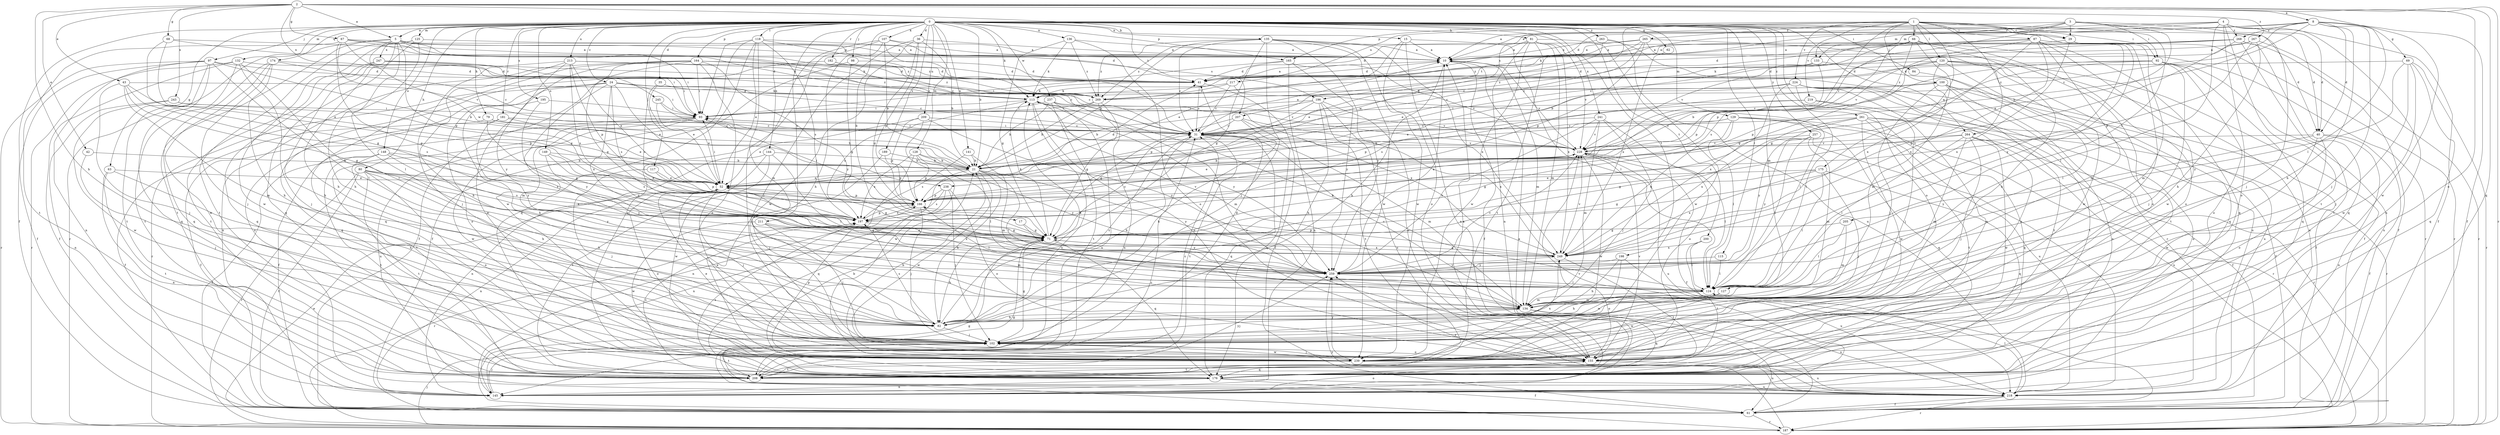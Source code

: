 strict digraph  {
0;
1;
2;
3;
4;
5;
8;
10;
15;
17;
21;
24;
29;
31;
35;
36;
40;
41;
42;
43;
52;
61;
62;
63;
66;
67;
68;
69;
71;
79;
80;
81;
82;
84;
87;
92;
93;
97;
98;
100;
102;
107;
113;
115;
117;
118;
120;
124;
125;
127;
128;
129;
132;
133;
134;
135;
136;
141;
144;
145;
148;
149;
155;
164;
165;
166;
174;
175;
176;
181;
182;
187;
189;
195;
196;
197;
198;
200;
205;
207;
208;
209;
211;
213;
217;
218;
219;
224;
228;
237;
238;
239;
241;
243;
245;
247;
249;
257;
259;
261;
263;
264;
265;
267;
268;
269;
0 -> 5  [label=a];
0 -> 15  [label=b];
0 -> 17  [label=b];
0 -> 21  [label=b];
0 -> 24  [label=c];
0 -> 29  [label=c];
0 -> 35  [label=d];
0 -> 36  [label=d];
0 -> 40  [label=d];
0 -> 61  [label=f];
0 -> 62  [label=g];
0 -> 63  [label=g];
0 -> 79  [label=h];
0 -> 80  [label=h];
0 -> 81  [label=h];
0 -> 84  [label=i];
0 -> 97  [label=j];
0 -> 98  [label=j];
0 -> 107  [label=k];
0 -> 113  [label=k];
0 -> 115  [label=l];
0 -> 117  [label=l];
0 -> 118  [label=l];
0 -> 125  [label=m];
0 -> 127  [label=m];
0 -> 128  [label=m];
0 -> 129  [label=m];
0 -> 132  [label=m];
0 -> 135  [label=n];
0 -> 136  [label=n];
0 -> 141  [label=n];
0 -> 144  [label=n];
0 -> 148  [label=o];
0 -> 149  [label=o];
0 -> 155  [label=o];
0 -> 164  [label=p];
0 -> 165  [label=p];
0 -> 174  [label=q];
0 -> 181  [label=r];
0 -> 182  [label=r];
0 -> 189  [label=s];
0 -> 195  [label=s];
0 -> 198  [label=t];
0 -> 200  [label=t];
0 -> 209  [label=u];
0 -> 211  [label=u];
0 -> 213  [label=u];
0 -> 237  [label=w];
0 -> 241  [label=x];
0 -> 257  [label=y];
0 -> 261  [label=z];
0 -> 263  [label=z];
0 -> 264  [label=z];
1 -> 29  [label=c];
1 -> 66  [label=g];
1 -> 87  [label=i];
1 -> 92  [label=i];
1 -> 100  [label=j];
1 -> 120  [label=l];
1 -> 165  [label=p];
1 -> 166  [label=p];
1 -> 175  [label=q];
1 -> 205  [label=t];
1 -> 217  [label=u];
1 -> 219  [label=v];
1 -> 224  [label=v];
1 -> 238  [label=w];
1 -> 259  [label=y];
1 -> 264  [label=z];
1 -> 265  [label=z];
2 -> 5  [label=a];
2 -> 8  [label=a];
2 -> 42  [label=e];
2 -> 43  [label=e];
2 -> 67  [label=g];
2 -> 68  [label=g];
2 -> 82  [label=h];
2 -> 124  [label=l];
2 -> 155  [label=o];
2 -> 176  [label=q];
2 -> 187  [label=r];
2 -> 207  [label=t];
2 -> 243  [label=x];
2 -> 245  [label=x];
2 -> 267  [label=z];
3 -> 10  [label=a];
3 -> 29  [label=c];
3 -> 40  [label=d];
3 -> 52  [label=e];
3 -> 92  [label=i];
3 -> 102  [label=j];
3 -> 113  [label=k];
3 -> 133  [label=m];
3 -> 228  [label=v];
4 -> 40  [label=d];
4 -> 61  [label=f];
4 -> 124  [label=l];
4 -> 133  [label=m];
4 -> 145  [label=n];
4 -> 155  [label=o];
4 -> 196  [label=s];
4 -> 207  [label=t];
4 -> 208  [label=t];
4 -> 268  [label=z];
5 -> 10  [label=a];
5 -> 31  [label=c];
5 -> 82  [label=h];
5 -> 93  [label=i];
5 -> 124  [label=l];
5 -> 166  [label=p];
5 -> 187  [label=r];
5 -> 196  [label=s];
5 -> 208  [label=t];
5 -> 238  [label=w];
5 -> 247  [label=x];
8 -> 10  [label=a];
8 -> 21  [label=b];
8 -> 31  [label=c];
8 -> 40  [label=d];
8 -> 41  [label=d];
8 -> 61  [label=f];
8 -> 69  [label=g];
8 -> 82  [label=h];
8 -> 102  [label=j];
8 -> 239  [label=w];
8 -> 268  [label=z];
10 -> 41  [label=d];
10 -> 61  [label=f];
10 -> 82  [label=h];
10 -> 134  [label=m];
10 -> 228  [label=v];
15 -> 10  [label=a];
15 -> 52  [label=e];
15 -> 124  [label=l];
15 -> 145  [label=n];
15 -> 239  [label=w];
17 -> 71  [label=g];
17 -> 259  [label=y];
21 -> 52  [label=e];
21 -> 82  [label=h];
21 -> 93  [label=i];
21 -> 124  [label=l];
21 -> 176  [label=q];
21 -> 239  [label=w];
21 -> 259  [label=y];
24 -> 31  [label=c];
24 -> 52  [label=e];
24 -> 93  [label=i];
24 -> 134  [label=m];
24 -> 155  [label=o];
24 -> 176  [label=q];
24 -> 187  [label=r];
24 -> 197  [label=s];
24 -> 228  [label=v];
24 -> 249  [label=x];
24 -> 269  [label=z];
29 -> 10  [label=a];
29 -> 102  [label=j];
29 -> 124  [label=l];
29 -> 134  [label=m];
29 -> 249  [label=x];
31 -> 10  [label=a];
31 -> 82  [label=h];
31 -> 93  [label=i];
31 -> 134  [label=m];
31 -> 176  [label=q];
31 -> 208  [label=t];
31 -> 228  [label=v];
35 -> 52  [label=e];
35 -> 113  [label=k];
35 -> 197  [label=s];
36 -> 10  [label=a];
36 -> 21  [label=b];
36 -> 71  [label=g];
36 -> 102  [label=j];
36 -> 166  [label=p];
36 -> 239  [label=w];
40 -> 61  [label=f];
40 -> 145  [label=n];
40 -> 155  [label=o];
40 -> 228  [label=v];
40 -> 239  [label=w];
40 -> 259  [label=y];
41 -> 10  [label=a];
41 -> 31  [label=c];
41 -> 61  [label=f];
41 -> 113  [label=k];
42 -> 21  [label=b];
42 -> 102  [label=j];
43 -> 71  [label=g];
43 -> 102  [label=j];
43 -> 113  [label=k];
43 -> 134  [label=m];
43 -> 166  [label=p];
43 -> 197  [label=s];
52 -> 41  [label=d];
52 -> 71  [label=g];
52 -> 93  [label=i];
52 -> 102  [label=j];
52 -> 145  [label=n];
52 -> 155  [label=o];
52 -> 166  [label=p];
61 -> 10  [label=a];
61 -> 71  [label=g];
61 -> 187  [label=r];
62 -> 249  [label=x];
63 -> 52  [label=e];
63 -> 82  [label=h];
63 -> 145  [label=n];
63 -> 208  [label=t];
66 -> 10  [label=a];
66 -> 21  [label=b];
66 -> 71  [label=g];
66 -> 82  [label=h];
66 -> 155  [label=o];
66 -> 187  [label=r];
66 -> 197  [label=s];
66 -> 228  [label=v];
66 -> 249  [label=x];
67 -> 10  [label=a];
67 -> 71  [label=g];
67 -> 93  [label=i];
67 -> 113  [label=k];
67 -> 208  [label=t];
67 -> 228  [label=v];
67 -> 269  [label=z];
68 -> 10  [label=a];
68 -> 52  [label=e];
68 -> 71  [label=g];
68 -> 113  [label=k];
69 -> 41  [label=d];
69 -> 102  [label=j];
69 -> 176  [label=q];
69 -> 187  [label=r];
69 -> 239  [label=w];
69 -> 259  [label=y];
71 -> 31  [label=c];
71 -> 82  [label=h];
71 -> 113  [label=k];
71 -> 176  [label=q];
71 -> 249  [label=x];
79 -> 21  [label=b];
79 -> 31  [label=c];
79 -> 61  [label=f];
79 -> 71  [label=g];
80 -> 52  [label=e];
80 -> 61  [label=f];
80 -> 82  [label=h];
80 -> 155  [label=o];
80 -> 187  [label=r];
80 -> 197  [label=s];
80 -> 208  [label=t];
80 -> 259  [label=y];
81 -> 10  [label=a];
81 -> 134  [label=m];
81 -> 145  [label=n];
81 -> 208  [label=t];
81 -> 218  [label=u];
81 -> 228  [label=v];
81 -> 239  [label=w];
81 -> 249  [label=x];
81 -> 269  [label=z];
82 -> 31  [label=c];
82 -> 102  [label=j];
82 -> 113  [label=k];
82 -> 197  [label=s];
84 -> 218  [label=u];
87 -> 10  [label=a];
87 -> 31  [label=c];
87 -> 71  [label=g];
87 -> 134  [label=m];
87 -> 176  [label=q];
87 -> 187  [label=r];
87 -> 228  [label=v];
87 -> 239  [label=w];
87 -> 249  [label=x];
92 -> 21  [label=b];
92 -> 41  [label=d];
92 -> 102  [label=j];
92 -> 155  [label=o];
92 -> 166  [label=p];
92 -> 176  [label=q];
92 -> 218  [label=u];
93 -> 31  [label=c];
93 -> 61  [label=f];
93 -> 208  [label=t];
93 -> 218  [label=u];
93 -> 239  [label=w];
97 -> 21  [label=b];
97 -> 41  [label=d];
97 -> 61  [label=f];
97 -> 124  [label=l];
97 -> 145  [label=n];
97 -> 176  [label=q];
97 -> 187  [label=r];
97 -> 208  [label=t];
98 -> 41  [label=d];
98 -> 61  [label=f];
98 -> 71  [label=g];
100 -> 61  [label=f];
100 -> 102  [label=j];
100 -> 113  [label=k];
100 -> 145  [label=n];
100 -> 197  [label=s];
100 -> 208  [label=t];
100 -> 218  [label=u];
102 -> 41  [label=d];
102 -> 52  [label=e];
102 -> 71  [label=g];
102 -> 155  [label=o];
102 -> 208  [label=t];
102 -> 239  [label=w];
107 -> 10  [label=a];
107 -> 21  [label=b];
107 -> 31  [label=c];
107 -> 41  [label=d];
107 -> 82  [label=h];
107 -> 102  [label=j];
107 -> 176  [label=q];
113 -> 93  [label=i];
113 -> 134  [label=m];
113 -> 155  [label=o];
113 -> 197  [label=s];
113 -> 218  [label=u];
113 -> 249  [label=x];
113 -> 259  [label=y];
115 -> 124  [label=l];
115 -> 259  [label=y];
117 -> 52  [label=e];
117 -> 102  [label=j];
117 -> 166  [label=p];
118 -> 10  [label=a];
118 -> 52  [label=e];
118 -> 93  [label=i];
118 -> 134  [label=m];
118 -> 176  [label=q];
118 -> 197  [label=s];
118 -> 239  [label=w];
118 -> 269  [label=z];
120 -> 41  [label=d];
120 -> 61  [label=f];
120 -> 134  [label=m];
120 -> 166  [label=p];
120 -> 176  [label=q];
120 -> 208  [label=t];
120 -> 218  [label=u];
120 -> 269  [label=z];
124 -> 82  [label=h];
124 -> 113  [label=k];
124 -> 134  [label=m];
125 -> 10  [label=a];
125 -> 82  [label=h];
125 -> 176  [label=q];
125 -> 208  [label=t];
125 -> 239  [label=w];
127 -> 134  [label=m];
127 -> 239  [label=w];
128 -> 21  [label=b];
128 -> 124  [label=l];
128 -> 145  [label=n];
128 -> 166  [label=p];
128 -> 197  [label=s];
128 -> 259  [label=y];
129 -> 21  [label=b];
129 -> 31  [label=c];
129 -> 124  [label=l];
129 -> 176  [label=q];
129 -> 187  [label=r];
129 -> 218  [label=u];
129 -> 249  [label=x];
132 -> 41  [label=d];
132 -> 61  [label=f];
132 -> 102  [label=j];
132 -> 124  [label=l];
132 -> 187  [label=r];
132 -> 208  [label=t];
133 -> 31  [label=c];
133 -> 41  [label=d];
133 -> 124  [label=l];
133 -> 228  [label=v];
134 -> 31  [label=c];
134 -> 82  [label=h];
134 -> 102  [label=j];
134 -> 176  [label=q];
134 -> 218  [label=u];
135 -> 10  [label=a];
135 -> 21  [label=b];
135 -> 31  [label=c];
135 -> 71  [label=g];
135 -> 102  [label=j];
135 -> 155  [label=o];
135 -> 239  [label=w];
135 -> 249  [label=x];
135 -> 259  [label=y];
135 -> 269  [label=z];
136 -> 10  [label=a];
136 -> 71  [label=g];
136 -> 113  [label=k];
136 -> 155  [label=o];
136 -> 269  [label=z];
141 -> 21  [label=b];
141 -> 134  [label=m];
141 -> 197  [label=s];
144 -> 21  [label=b];
144 -> 124  [label=l];
144 -> 145  [label=n];
144 -> 208  [label=t];
144 -> 239  [label=w];
145 -> 71  [label=g];
145 -> 102  [label=j];
145 -> 155  [label=o];
145 -> 228  [label=v];
148 -> 21  [label=b];
148 -> 61  [label=f];
148 -> 82  [label=h];
148 -> 197  [label=s];
148 -> 208  [label=t];
148 -> 249  [label=x];
149 -> 21  [label=b];
149 -> 71  [label=g];
149 -> 197  [label=s];
149 -> 259  [label=y];
155 -> 52  [label=e];
155 -> 176  [label=q];
155 -> 208  [label=t];
155 -> 218  [label=u];
155 -> 228  [label=v];
164 -> 41  [label=d];
164 -> 61  [label=f];
164 -> 71  [label=g];
164 -> 93  [label=i];
164 -> 145  [label=n];
164 -> 155  [label=o];
164 -> 176  [label=q];
164 -> 239  [label=w];
164 -> 259  [label=y];
164 -> 269  [label=z];
165 -> 41  [label=d];
165 -> 93  [label=i];
165 -> 145  [label=n];
165 -> 228  [label=v];
165 -> 259  [label=y];
166 -> 93  [label=i];
166 -> 102  [label=j];
166 -> 124  [label=l];
166 -> 197  [label=s];
174 -> 31  [label=c];
174 -> 41  [label=d];
174 -> 82  [label=h];
174 -> 102  [label=j];
174 -> 176  [label=q];
174 -> 239  [label=w];
175 -> 52  [label=e];
175 -> 71  [label=g];
175 -> 102  [label=j];
175 -> 124  [label=l];
175 -> 176  [label=q];
175 -> 249  [label=x];
176 -> 10  [label=a];
176 -> 21  [label=b];
176 -> 61  [label=f];
176 -> 145  [label=n];
176 -> 197  [label=s];
176 -> 218  [label=u];
181 -> 31  [label=c];
181 -> 52  [label=e];
181 -> 61  [label=f];
181 -> 259  [label=y];
182 -> 31  [label=c];
182 -> 41  [label=d];
182 -> 218  [label=u];
187 -> 31  [label=c];
187 -> 52  [label=e];
187 -> 102  [label=j];
187 -> 259  [label=y];
189 -> 21  [label=b];
189 -> 102  [label=j];
189 -> 166  [label=p];
195 -> 82  [label=h];
195 -> 93  [label=i];
195 -> 259  [label=y];
196 -> 21  [label=b];
196 -> 82  [label=h];
196 -> 93  [label=i];
196 -> 155  [label=o];
196 -> 166  [label=p];
196 -> 208  [label=t];
196 -> 218  [label=u];
197 -> 71  [label=g];
197 -> 166  [label=p];
197 -> 187  [label=r];
197 -> 228  [label=v];
198 -> 82  [label=h];
198 -> 218  [label=u];
198 -> 239  [label=w];
198 -> 259  [label=y];
200 -> 124  [label=l];
200 -> 208  [label=t];
200 -> 249  [label=x];
205 -> 71  [label=g];
205 -> 124  [label=l];
205 -> 134  [label=m];
207 -> 31  [label=c];
207 -> 71  [label=g];
207 -> 82  [label=h];
207 -> 176  [label=q];
207 -> 249  [label=x];
208 -> 31  [label=c];
208 -> 197  [label=s];
208 -> 259  [label=y];
209 -> 31  [label=c];
209 -> 52  [label=e];
209 -> 166  [label=p];
209 -> 239  [label=w];
209 -> 259  [label=y];
211 -> 71  [label=g];
211 -> 102  [label=j];
211 -> 134  [label=m];
211 -> 239  [label=w];
211 -> 249  [label=x];
213 -> 41  [label=d];
213 -> 52  [label=e];
213 -> 82  [label=h];
213 -> 102  [label=j];
213 -> 166  [label=p];
213 -> 197  [label=s];
213 -> 259  [label=y];
213 -> 269  [label=z];
217 -> 31  [label=c];
217 -> 113  [label=k];
217 -> 124  [label=l];
217 -> 269  [label=z];
218 -> 61  [label=f];
218 -> 124  [label=l];
218 -> 187  [label=r];
218 -> 259  [label=y];
219 -> 61  [label=f];
219 -> 93  [label=i];
219 -> 102  [label=j];
219 -> 166  [label=p];
224 -> 52  [label=e];
224 -> 124  [label=l];
224 -> 145  [label=n];
224 -> 155  [label=o];
224 -> 208  [label=t];
224 -> 239  [label=w];
224 -> 249  [label=x];
224 -> 269  [label=z];
228 -> 21  [label=b];
228 -> 52  [label=e];
228 -> 61  [label=f];
228 -> 124  [label=l];
228 -> 218  [label=u];
228 -> 239  [label=w];
237 -> 21  [label=b];
237 -> 93  [label=i];
237 -> 155  [label=o];
237 -> 208  [label=t];
237 -> 218  [label=u];
237 -> 228  [label=v];
238 -> 102  [label=j];
238 -> 145  [label=n];
238 -> 155  [label=o];
238 -> 166  [label=p];
238 -> 197  [label=s];
239 -> 21  [label=b];
239 -> 102  [label=j];
239 -> 166  [label=p];
239 -> 208  [label=t];
239 -> 218  [label=u];
239 -> 249  [label=x];
239 -> 259  [label=y];
241 -> 31  [label=c];
241 -> 102  [label=j];
241 -> 134  [label=m];
241 -> 155  [label=o];
241 -> 228  [label=v];
241 -> 259  [label=y];
243 -> 52  [label=e];
243 -> 93  [label=i];
243 -> 145  [label=n];
243 -> 239  [label=w];
245 -> 52  [label=e];
245 -> 93  [label=i];
245 -> 228  [label=v];
247 -> 31  [label=c];
247 -> 41  [label=d];
247 -> 82  [label=h];
247 -> 93  [label=i];
247 -> 176  [label=q];
247 -> 208  [label=t];
249 -> 71  [label=g];
249 -> 155  [label=o];
249 -> 166  [label=p];
249 -> 208  [label=t];
249 -> 228  [label=v];
249 -> 259  [label=y];
257 -> 71  [label=g];
257 -> 124  [label=l];
257 -> 134  [label=m];
257 -> 218  [label=u];
257 -> 228  [label=v];
257 -> 259  [label=y];
259 -> 10  [label=a];
259 -> 52  [label=e];
259 -> 124  [label=l];
259 -> 228  [label=v];
261 -> 31  [label=c];
261 -> 61  [label=f];
261 -> 176  [label=q];
261 -> 187  [label=r];
261 -> 208  [label=t];
261 -> 239  [label=w];
261 -> 249  [label=x];
261 -> 259  [label=y];
263 -> 10  [label=a];
263 -> 52  [label=e];
263 -> 187  [label=r];
263 -> 239  [label=w];
264 -> 71  [label=g];
264 -> 102  [label=j];
264 -> 124  [label=l];
264 -> 134  [label=m];
264 -> 187  [label=r];
264 -> 218  [label=u];
264 -> 228  [label=v];
264 -> 239  [label=w];
265 -> 10  [label=a];
265 -> 41  [label=d];
265 -> 52  [label=e];
265 -> 155  [label=o];
265 -> 166  [label=p];
265 -> 239  [label=w];
265 -> 269  [label=z];
267 -> 10  [label=a];
267 -> 82  [label=h];
267 -> 113  [label=k];
267 -> 166  [label=p];
267 -> 187  [label=r];
268 -> 10  [label=a];
268 -> 31  [label=c];
268 -> 41  [label=d];
268 -> 61  [label=f];
268 -> 71  [label=g];
268 -> 176  [label=q];
268 -> 208  [label=t];
269 -> 21  [label=b];
269 -> 71  [label=g];
269 -> 93  [label=i];
269 -> 145  [label=n];
}
